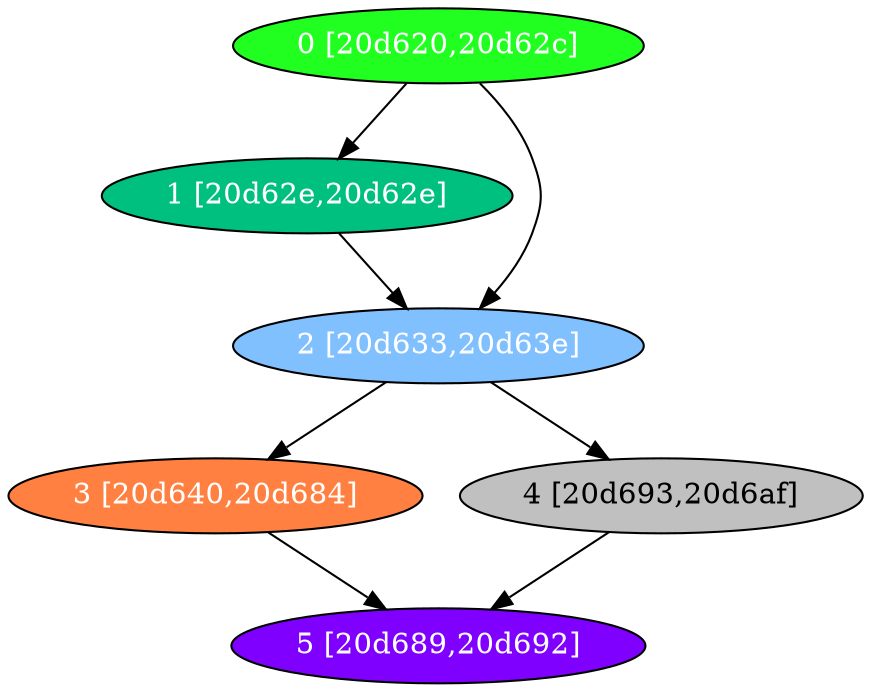 diGraph libnss3{
	libnss3_0  [style=filled fillcolor="#20FF20" fontcolor="#ffffff" shape=oval label="0 [20d620,20d62c]"]
	libnss3_1  [style=filled fillcolor="#00C080" fontcolor="#ffffff" shape=oval label="1 [20d62e,20d62e]"]
	libnss3_2  [style=filled fillcolor="#80C0FF" fontcolor="#ffffff" shape=oval label="2 [20d633,20d63e]"]
	libnss3_3  [style=filled fillcolor="#FF8040" fontcolor="#ffffff" shape=oval label="3 [20d640,20d684]"]
	libnss3_4  [style=filled fillcolor="#C0C0C0" fontcolor="#000000" shape=oval label="4 [20d693,20d6af]"]
	libnss3_5  [style=filled fillcolor="#8000FF" fontcolor="#ffffff" shape=oval label="5 [20d689,20d692]"]

	libnss3_0 -> libnss3_1
	libnss3_0 -> libnss3_2
	libnss3_1 -> libnss3_2
	libnss3_2 -> libnss3_3
	libnss3_2 -> libnss3_4
	libnss3_3 -> libnss3_5
	libnss3_4 -> libnss3_5
}